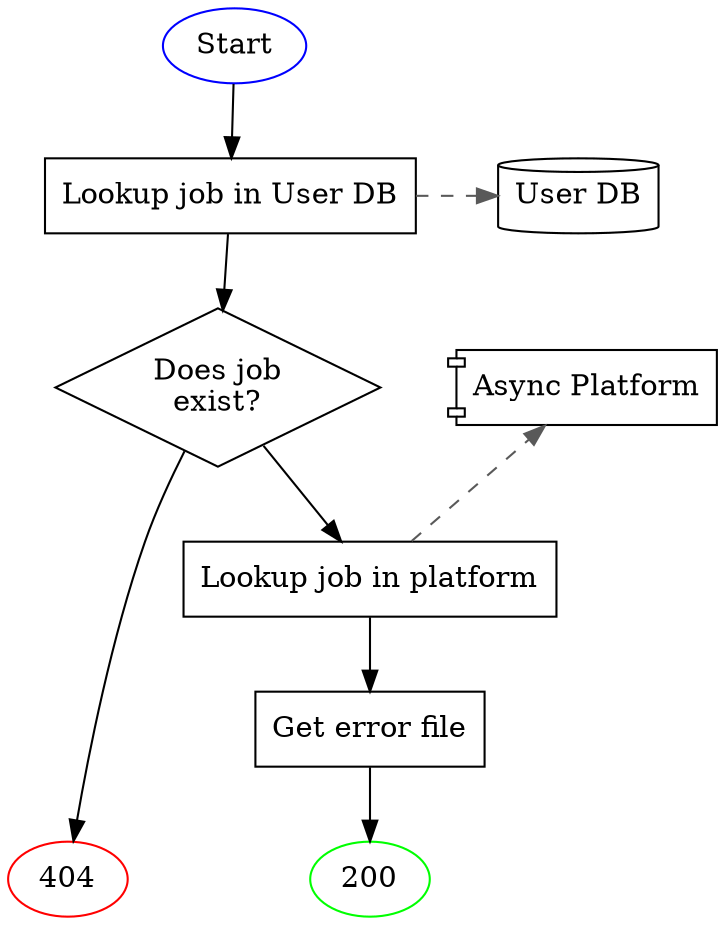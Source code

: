 digraph {
  graph [nodesep=0.5]

  #
  # Node Definitions
  #

  # Ends
  {
    start [label=Start, color=blue]
    200 [color=green]
    404 [color=red]
  }

  # Components
  {
    node [shape=component]
    asyncPlatform [label="Async Platform"]
  }

  # Databases
  {
    node [shape=cylinder]
    oracle [label="User DB"]
  }

  # Processes
  {
    node [shape=rectangle]
    lookupJob1 [label="Lookup job in User DB"]
    lookupJob2 [label="Lookup job in platform"]
    getError   [label="Get error file"]
  }

  # Decisions
  {
    node [shape=diamond]
    doesJobExist [label="Does job\nexist?"]
  }

  # Layout
  {
    node [shape=square, fontcolor=white, color=white]
    A; B
  }

  #
  # Edge Definitions
  #

  # Process
  {
    start        -> lookupJob1
    lookupJob1   -> doesJobExist
    doesJobExist -> 404
    doesJobExist -> lookupJob2
    lookupJob2   -> getError
    getError     -> 200
  }

  # Dependencies
  {
    edge [constraint=false, color=gray35, style=dashed]
    lookupJob1 -> oracle
    lookupJob2 -> asyncPlatform
  }

  # Layout
  {
    edge [style=invis]
    start -> A -> B
    B -> oracle -> asyncPlatform
  }

  #
  # Positioning
  #

  { rank=same; start; A; B }
  { rank=max; 200; 404 }
}